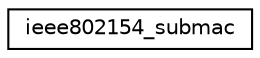 digraph "Graphical Class Hierarchy"
{
 // LATEX_PDF_SIZE
  edge [fontname="Helvetica",fontsize="10",labelfontname="Helvetica",labelfontsize="10"];
  node [fontname="Helvetica",fontsize="10",shape=record];
  rankdir="LR";
  Node0 [label="ieee802154_submac",height=0.2,width=0.4,color="black", fillcolor="white", style="filled",URL="$structieee802154__submac.html",tooltip="IEEE 802.15.4 SubMAC descriptor."];
}
